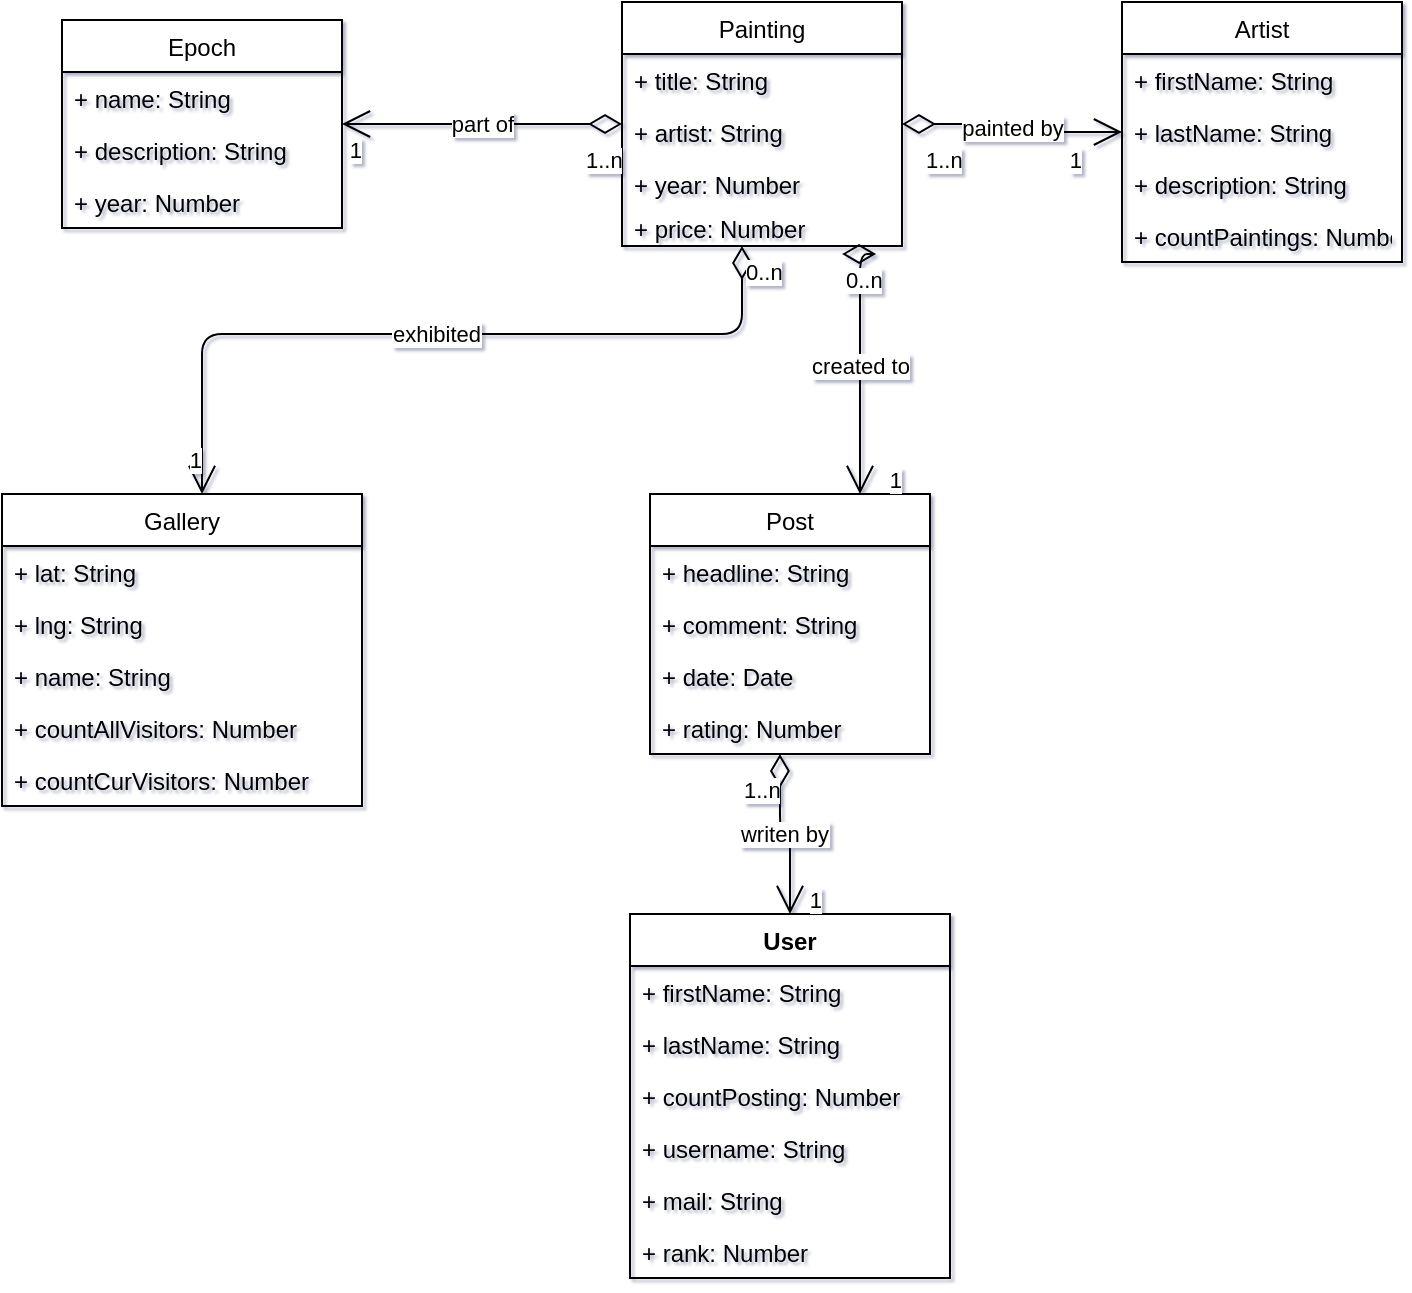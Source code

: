 <mxfile>
    <diagram id="nI26Apj0N1tjSGJkdB4r" name="Page-1">
        <mxGraphModel dx="1312" dy="830" grid="1" gridSize="10" guides="1" tooltips="1" connect="1" arrows="1" fold="1" page="1" pageScale="1" pageWidth="827" pageHeight="1169" math="0" shadow="1">
            <root>
                <mxCell id="0"/>
                <mxCell id="1" parent="0"/>
                <mxCell id="2" value="Painting" style="swimlane;fontStyle=0;childLayout=stackLayout;horizontal=1;startSize=26;fillColor=default;horizontalStack=0;resizeParent=1;resizeParentMax=0;resizeLast=0;collapsible=1;marginBottom=0;" parent="1" vertex="1">
                    <mxGeometry x="400" y="64" width="140" height="122" as="geometry"/>
                </mxCell>
                <mxCell id="3" value="+ title: String" style="text;strokeColor=none;fillColor=none;align=left;verticalAlign=top;spacingLeft=4;spacingRight=4;overflow=hidden;rotatable=0;points=[[0,0.5],[1,0.5]];portConstraint=eastwest;" parent="2" vertex="1">
                    <mxGeometry y="26" width="140" height="26" as="geometry"/>
                </mxCell>
                <mxCell id="4" value="+ artist: String" style="text;strokeColor=none;fillColor=none;align=left;verticalAlign=top;spacingLeft=4;spacingRight=4;overflow=hidden;rotatable=0;points=[[0,0.5],[1,0.5]];portConstraint=eastwest;" parent="2" vertex="1">
                    <mxGeometry y="52" width="140" height="26" as="geometry"/>
                </mxCell>
                <mxCell id="5" value="+ year: Number&#10;" style="text;strokeColor=none;fillColor=none;align=left;verticalAlign=top;spacingLeft=4;spacingRight=4;overflow=hidden;rotatable=0;points=[[0,0.5],[1,0.5]];portConstraint=eastwest;" parent="2" vertex="1">
                    <mxGeometry y="78" width="140" height="22" as="geometry"/>
                </mxCell>
                <mxCell id="10" value="+ price: Number&#10;" style="text;strokeColor=none;fillColor=none;align=left;verticalAlign=top;spacingLeft=4;spacingRight=4;overflow=hidden;rotatable=0;points=[[0,0.5],[1,0.5]];portConstraint=eastwest;" parent="2" vertex="1">
                    <mxGeometry y="100" width="140" height="22" as="geometry"/>
                </mxCell>
                <mxCell id="12" value="Epoch" style="swimlane;fontStyle=0;childLayout=stackLayout;horizontal=1;startSize=26;fillColor=default;horizontalStack=0;resizeParent=1;resizeParentMax=0;resizeLast=0;collapsible=1;marginBottom=0;" parent="1" vertex="1">
                    <mxGeometry x="120" y="73" width="140" height="104" as="geometry"/>
                </mxCell>
                <mxCell id="13" value="+ name: String" style="text;strokeColor=none;fillColor=none;align=left;verticalAlign=top;spacingLeft=4;spacingRight=4;overflow=hidden;rotatable=0;points=[[0,0.5],[1,0.5]];portConstraint=eastwest;" parent="12" vertex="1">
                    <mxGeometry y="26" width="140" height="26" as="geometry"/>
                </mxCell>
                <mxCell id="14" value="+ description: String" style="text;strokeColor=none;fillColor=none;align=left;verticalAlign=top;spacingLeft=4;spacingRight=4;overflow=hidden;rotatable=0;points=[[0,0.5],[1,0.5]];portConstraint=eastwest;" parent="12" vertex="1">
                    <mxGeometry y="52" width="140" height="26" as="geometry"/>
                </mxCell>
                <mxCell id="15" value="+ year: Number" style="text;strokeColor=none;fillColor=none;align=left;verticalAlign=top;spacingLeft=4;spacingRight=4;overflow=hidden;rotatable=0;points=[[0,0.5],[1,0.5]];portConstraint=eastwest;" parent="12" vertex="1">
                    <mxGeometry y="78" width="140" height="26" as="geometry"/>
                </mxCell>
                <mxCell id="18" value="Gallery" style="swimlane;fontStyle=0;childLayout=stackLayout;horizontal=1;startSize=26;fillColor=default;horizontalStack=0;resizeParent=1;resizeParentMax=0;resizeLast=0;collapsible=1;marginBottom=0;" parent="1" vertex="1">
                    <mxGeometry x="90" y="310" width="180" height="156" as="geometry"/>
                </mxCell>
                <mxCell id="19" value="+ lat: String" style="text;strokeColor=none;fillColor=none;align=left;verticalAlign=top;spacingLeft=4;spacingRight=4;overflow=hidden;rotatable=0;points=[[0,0.5],[1,0.5]];portConstraint=eastwest;" parent="18" vertex="1">
                    <mxGeometry y="26" width="180" height="26" as="geometry"/>
                </mxCell>
                <mxCell id="20" value="+ lng: String" style="text;strokeColor=none;fillColor=none;align=left;verticalAlign=top;spacingLeft=4;spacingRight=4;overflow=hidden;rotatable=0;points=[[0,0.5],[1,0.5]];portConstraint=eastwest;" parent="18" vertex="1">
                    <mxGeometry y="52" width="180" height="26" as="geometry"/>
                </mxCell>
                <mxCell id="21" value="+ name: String" style="text;strokeColor=none;fillColor=none;align=left;verticalAlign=top;spacingLeft=4;spacingRight=4;overflow=hidden;rotatable=0;points=[[0,0.5],[1,0.5]];portConstraint=eastwest;" parent="18" vertex="1">
                    <mxGeometry y="78" width="180" height="26" as="geometry"/>
                </mxCell>
                <mxCell id="22" value="+ countAllVisitors: Number&#10;" style="text;strokeColor=none;fillColor=none;align=left;verticalAlign=top;spacingLeft=4;spacingRight=4;overflow=hidden;rotatable=0;points=[[0,0.5],[1,0.5]];portConstraint=eastwest;" parent="18" vertex="1">
                    <mxGeometry y="104" width="180" height="26" as="geometry"/>
                </mxCell>
                <mxCell id="23" value="+ countCurVisitors: Number&#10;" style="text;strokeColor=none;fillColor=none;align=left;verticalAlign=top;spacingLeft=4;spacingRight=4;overflow=hidden;rotatable=0;points=[[0,0.5],[1,0.5]];portConstraint=eastwest;" parent="18" vertex="1">
                    <mxGeometry y="130" width="180" height="26" as="geometry"/>
                </mxCell>
                <mxCell id="25" value="User" style="swimlane;fontStyle=1;align=center;verticalAlign=top;childLayout=stackLayout;horizontal=1;startSize=26;horizontalStack=0;resizeParent=1;resizeParentMax=0;resizeLast=0;collapsible=1;marginBottom=0;" parent="1" vertex="1">
                    <mxGeometry x="404" y="520" width="160" height="182" as="geometry"/>
                </mxCell>
                <mxCell id="26" value="+ firstName: String" style="text;strokeColor=none;fillColor=none;align=left;verticalAlign=top;spacingLeft=4;spacingRight=4;overflow=hidden;rotatable=0;points=[[0,0.5],[1,0.5]];portConstraint=eastwest;" parent="25" vertex="1">
                    <mxGeometry y="26" width="160" height="26" as="geometry"/>
                </mxCell>
                <mxCell id="29" value="+ lastName: String" style="text;strokeColor=none;fillColor=none;align=left;verticalAlign=top;spacingLeft=4;spacingRight=4;overflow=hidden;rotatable=0;points=[[0,0.5],[1,0.5]];portConstraint=eastwest;" parent="25" vertex="1">
                    <mxGeometry y="52" width="160" height="26" as="geometry"/>
                </mxCell>
                <mxCell id="30" value="+ countPosting: Number" style="text;strokeColor=none;fillColor=none;align=left;verticalAlign=top;spacingLeft=4;spacingRight=4;overflow=hidden;rotatable=0;points=[[0,0.5],[1,0.5]];portConstraint=eastwest;" parent="25" vertex="1">
                    <mxGeometry y="78" width="160" height="26" as="geometry"/>
                </mxCell>
                <mxCell id="31" value="+ username: String" style="text;strokeColor=none;fillColor=none;align=left;verticalAlign=top;spacingLeft=4;spacingRight=4;overflow=hidden;rotatable=0;points=[[0,0.5],[1,0.5]];portConstraint=eastwest;" parent="25" vertex="1">
                    <mxGeometry y="104" width="160" height="26" as="geometry"/>
                </mxCell>
                <mxCell id="32" value="+ mail: String" style="text;strokeColor=none;fillColor=none;align=left;verticalAlign=top;spacingLeft=4;spacingRight=4;overflow=hidden;rotatable=0;points=[[0,0.5],[1,0.5]];portConstraint=eastwest;" parent="25" vertex="1">
                    <mxGeometry y="130" width="160" height="26" as="geometry"/>
                </mxCell>
                <mxCell id="33" value="+ rank: Number" style="text;strokeColor=none;fillColor=none;align=left;verticalAlign=top;spacingLeft=4;spacingRight=4;overflow=hidden;rotatable=0;points=[[0,0.5],[1,0.5]];portConstraint=eastwest;" parent="25" vertex="1">
                    <mxGeometry y="156" width="160" height="26" as="geometry"/>
                </mxCell>
                <mxCell id="39" value="Artist" style="swimlane;fontStyle=0;childLayout=stackLayout;horizontal=1;startSize=26;fillColor=default;horizontalStack=0;resizeParent=1;resizeParentMax=0;resizeLast=0;collapsible=1;marginBottom=0;" parent="1" vertex="1">
                    <mxGeometry x="650" y="64" width="140" height="130" as="geometry"/>
                </mxCell>
                <mxCell id="40" value="+ firstName: String" style="text;strokeColor=none;fillColor=none;align=left;verticalAlign=top;spacingLeft=4;spacingRight=4;overflow=hidden;rotatable=0;points=[[0,0.5],[1,0.5]];portConstraint=eastwest;" parent="39" vertex="1">
                    <mxGeometry y="26" width="140" height="26" as="geometry"/>
                </mxCell>
                <mxCell id="41" value="+ lastName: String" style="text;strokeColor=none;fillColor=none;align=left;verticalAlign=top;spacingLeft=4;spacingRight=4;overflow=hidden;rotatable=0;points=[[0,0.5],[1,0.5]];portConstraint=eastwest;" parent="39" vertex="1">
                    <mxGeometry y="52" width="140" height="26" as="geometry"/>
                </mxCell>
                <mxCell id="42" value="+ description: String" style="text;strokeColor=none;fillColor=none;align=left;verticalAlign=top;spacingLeft=4;spacingRight=4;overflow=hidden;rotatable=0;points=[[0,0.5],[1,0.5]];portConstraint=eastwest;" parent="39" vertex="1">
                    <mxGeometry y="78" width="140" height="26" as="geometry"/>
                </mxCell>
                <mxCell id="43" value="+ countPaintings: Number" style="text;strokeColor=none;fillColor=none;align=left;verticalAlign=top;spacingLeft=4;spacingRight=4;overflow=hidden;rotatable=0;points=[[0,0.5],[1,0.5]];portConstraint=eastwest;" parent="39" vertex="1">
                    <mxGeometry y="104" width="140" height="26" as="geometry"/>
                </mxCell>
                <mxCell id="48" value="Post" style="swimlane;fontStyle=0;childLayout=stackLayout;horizontal=1;startSize=26;fillColor=default;horizontalStack=0;resizeParent=1;resizeParentMax=0;resizeLast=0;collapsible=1;marginBottom=0;" parent="1" vertex="1">
                    <mxGeometry x="414" y="310" width="140" height="130" as="geometry"/>
                </mxCell>
                <mxCell id="49" value="+ headline: String" style="text;strokeColor=none;fillColor=none;align=left;verticalAlign=top;spacingLeft=4;spacingRight=4;overflow=hidden;rotatable=0;points=[[0,0.5],[1,0.5]];portConstraint=eastwest;" parent="48" vertex="1">
                    <mxGeometry y="26" width="140" height="26" as="geometry"/>
                </mxCell>
                <mxCell id="76" value="+ comment: String" style="text;strokeColor=none;fillColor=none;align=left;verticalAlign=top;spacingLeft=4;spacingRight=4;overflow=hidden;rotatable=0;points=[[0,0.5],[1,0.5]];portConstraint=eastwest;" vertex="1" parent="48">
                    <mxGeometry y="52" width="140" height="26" as="geometry"/>
                </mxCell>
                <mxCell id="50" value="+ date: Date" style="text;strokeColor=none;fillColor=none;align=left;verticalAlign=top;spacingLeft=4;spacingRight=4;overflow=hidden;rotatable=0;points=[[0,0.5],[1,0.5]];portConstraint=eastwest;" parent="48" vertex="1">
                    <mxGeometry y="78" width="140" height="26" as="geometry"/>
                </mxCell>
                <mxCell id="53" value="+ rating: Number&#10;" style="text;strokeColor=none;fillColor=none;align=left;verticalAlign=top;spacingLeft=4;spacingRight=4;overflow=hidden;rotatable=0;points=[[0,0.5],[1,0.5]];portConstraint=eastwest;" parent="48" vertex="1">
                    <mxGeometry y="104" width="140" height="26" as="geometry"/>
                </mxCell>
                <mxCell id="58" value="part of" style="endArrow=open;html=1;endSize=12;startArrow=diamondThin;startSize=14;startFill=0;edgeStyle=orthogonalEdgeStyle;" parent="1" source="2" target="12" edge="1">
                    <mxGeometry relative="1" as="geometry">
                        <mxPoint x="370" y="190" as="sourcePoint"/>
                        <mxPoint x="530" y="190" as="targetPoint"/>
                        <Array as="points">
                            <mxPoint x="330" y="125"/>
                            <mxPoint x="330" y="125"/>
                        </Array>
                    </mxGeometry>
                </mxCell>
                <mxCell id="59" value="1..n" style="edgeLabel;resizable=0;html=1;align=left;verticalAlign=top;fillColor=default;" parent="58" connectable="0" vertex="1">
                    <mxGeometry x="-1" relative="1" as="geometry">
                        <mxPoint x="-20" y="5" as="offset"/>
                    </mxGeometry>
                </mxCell>
                <mxCell id="60" value="1" style="edgeLabel;resizable=0;html=1;align=right;verticalAlign=top;fillColor=default;" parent="58" connectable="0" vertex="1">
                    <mxGeometry x="1" relative="1" as="geometry">
                        <mxPoint x="10" as="offset"/>
                    </mxGeometry>
                </mxCell>
                <mxCell id="61" value="exhibited" style="endArrow=open;html=1;endSize=12;startArrow=diamondThin;startSize=14;startFill=0;edgeStyle=orthogonalEdgeStyle;" parent="1" source="2" target="18" edge="1">
                    <mxGeometry relative="1" as="geometry">
                        <mxPoint x="400" y="135" as="sourcePoint"/>
                        <mxPoint x="270" y="135" as="targetPoint"/>
                        <Array as="points">
                            <mxPoint x="460" y="230"/>
                            <mxPoint x="190" y="230"/>
                        </Array>
                    </mxGeometry>
                </mxCell>
                <mxCell id="62" value="0..n" style="edgeLabel;resizable=0;html=1;align=left;verticalAlign=top;fillColor=default;" parent="61" connectable="0" vertex="1">
                    <mxGeometry x="-1" relative="1" as="geometry"/>
                </mxCell>
                <mxCell id="63" value="1" style="edgeLabel;resizable=0;html=1;align=right;verticalAlign=top;fillColor=default;" parent="61" connectable="0" vertex="1">
                    <mxGeometry x="1" relative="1" as="geometry">
                        <mxPoint y="-30" as="offset"/>
                    </mxGeometry>
                </mxCell>
                <mxCell id="67" value="painted by" style="endArrow=open;html=1;endSize=12;startArrow=diamondThin;startSize=14;startFill=0;edgeStyle=orthogonalEdgeStyle;" parent="1" source="2" target="39" edge="1">
                    <mxGeometry relative="1" as="geometry">
                        <mxPoint x="690" y="250" as="sourcePoint"/>
                        <mxPoint x="550" y="250" as="targetPoint"/>
                        <Array as="points"/>
                        <mxPoint as="offset"/>
                    </mxGeometry>
                </mxCell>
                <mxCell id="68" value="1..n" style="edgeLabel;resizable=0;html=1;align=left;verticalAlign=top;fillColor=default;" parent="67" connectable="0" vertex="1">
                    <mxGeometry x="-1" relative="1" as="geometry">
                        <mxPoint x="10" y="5" as="offset"/>
                    </mxGeometry>
                </mxCell>
                <mxCell id="69" value="1" style="edgeLabel;resizable=0;html=1;align=right;verticalAlign=top;fillColor=default;" parent="67" connectable="0" vertex="1">
                    <mxGeometry x="1" relative="1" as="geometry">
                        <mxPoint x="-20" y="1" as="offset"/>
                    </mxGeometry>
                </mxCell>
                <mxCell id="70" value="writen by" style="endArrow=open;html=1;endSize=12;startArrow=diamondThin;startSize=14;startFill=0;edgeStyle=orthogonalEdgeStyle;exitX=0.464;exitY=1;exitDx=0;exitDy=0;exitPerimeter=0;" parent="1" source="53" target="25" edge="1">
                    <mxGeometry relative="1" as="geometry">
                        <mxPoint x="590" y="462" as="sourcePoint"/>
                        <mxPoint x="700" y="466" as="targetPoint"/>
                        <Array as="points"/>
                        <mxPoint as="offset"/>
                    </mxGeometry>
                </mxCell>
                <mxCell id="71" value="1..n" style="edgeLabel;resizable=0;html=1;align=left;verticalAlign=top;fillColor=default;" parent="70" connectable="0" vertex="1">
                    <mxGeometry x="-1" relative="1" as="geometry">
                        <mxPoint x="-20" y="5" as="offset"/>
                    </mxGeometry>
                </mxCell>
                <mxCell id="72" value="1" style="edgeLabel;resizable=0;html=1;align=right;verticalAlign=top;fillColor=default;" parent="70" connectable="0" vertex="1">
                    <mxGeometry x="1" relative="1" as="geometry">
                        <mxPoint x="16" y="-20" as="offset"/>
                    </mxGeometry>
                </mxCell>
                <mxCell id="73" value="created to" style="endArrow=open;html=1;endSize=12;startArrow=diamondThin;startSize=14;startFill=0;edgeStyle=orthogonalEdgeStyle;exitX=0.786;exitY=1.182;exitDx=0;exitDy=0;exitPerimeter=0;entryX=0.75;entryY=0;entryDx=0;entryDy=0;" parent="1" source="10" target="48" edge="1">
                    <mxGeometry relative="1" as="geometry">
                        <mxPoint x="370" y="280" as="sourcePoint"/>
                        <mxPoint x="530" y="280" as="targetPoint"/>
                        <Array as="points">
                            <mxPoint x="519" y="190"/>
                        </Array>
                    </mxGeometry>
                </mxCell>
                <mxCell id="74" value="0..n" style="edgeLabel;resizable=0;html=1;align=left;verticalAlign=top;fillColor=default;" parent="73" connectable="0" vertex="1">
                    <mxGeometry x="-1" relative="1" as="geometry"/>
                </mxCell>
                <mxCell id="75" value="1" style="edgeLabel;resizable=0;html=1;align=right;verticalAlign=top;fillColor=default;" parent="73" connectable="0" vertex="1">
                    <mxGeometry x="1" relative="1" as="geometry">
                        <mxPoint x="21" y="-20" as="offset"/>
                    </mxGeometry>
                </mxCell>
            </root>
        </mxGraphModel>
    </diagram>
</mxfile>